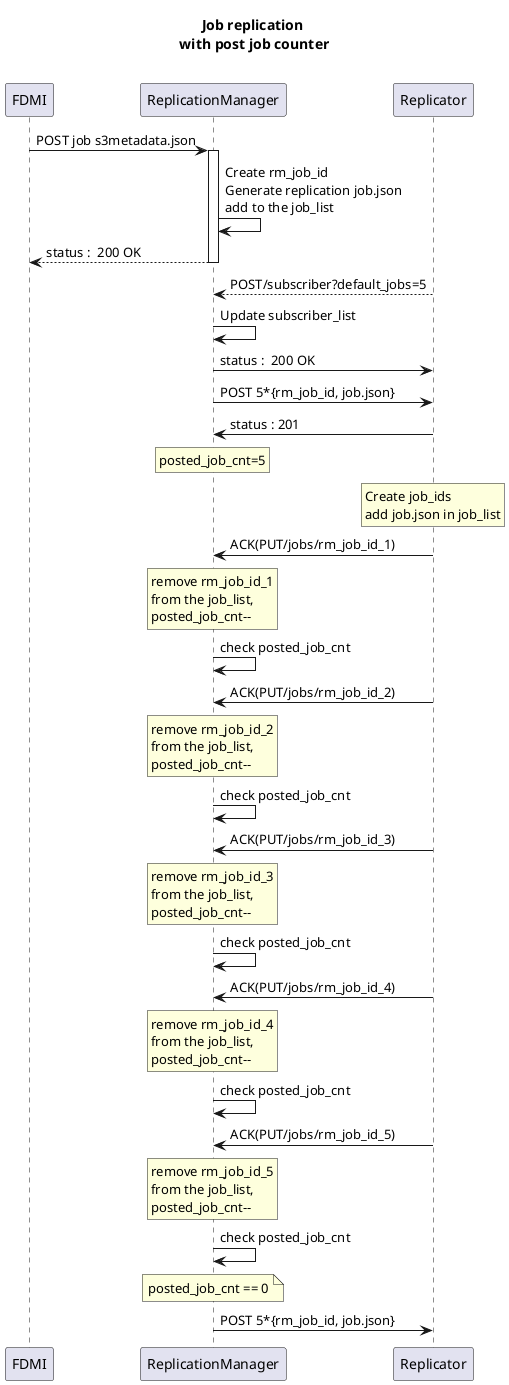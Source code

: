@startuml

title Job replication \nwith post job counter\n

FDMI -> ReplicationManager: POST job s3metadata.json
activate ReplicationManager
ReplicationManager -> ReplicationManager : Create rm_job_id\nGenerate replication job.json\nadd to the job_list
return status :  200 OK

ReplicationManager <-- Replicator: POST/subscriber?default_jobs=5
ReplicationManager -> ReplicationManager : Update subscriber_list
ReplicationManager -> Replicator: status :  200 OK

ReplicationManager -> Replicator: POST 5*{rm_job_id, job.json}
Replicator -> ReplicationManager: status : 201

rnote over ReplicationManager: posted_job_cnt=5

rnote over Replicator: Create job_ids\nadd job.json in job_list

Replicator -> ReplicationManager: ACK(PUT/jobs/rm_job_id_1)
rnote over ReplicationManager: remove rm_job_id_1\nfrom the job_list,\nposted_job_cnt--

ReplicationManager -> ReplicationManager: check posted_job_cnt

Replicator -> ReplicationManager: ACK(PUT/jobs/rm_job_id_2)
rnote over ReplicationManager: remove rm_job_id_2\nfrom the job_list,\nposted_job_cnt--

ReplicationManager -> ReplicationManager: check posted_job_cnt

Replicator -> ReplicationManager: ACK(PUT/jobs/rm_job_id_3)
rnote over ReplicationManager: remove rm_job_id_3\nfrom the job_list,\nposted_job_cnt--

ReplicationManager -> ReplicationManager: check posted_job_cnt

Replicator -> ReplicationManager: ACK(PUT/jobs/rm_job_id_4)
rnote over ReplicationManager: remove rm_job_id_4\nfrom the job_list,\nposted_job_cnt--

ReplicationManager -> ReplicationManager: check posted_job_cnt

Replicator -> ReplicationManager: ACK(PUT/jobs/rm_job_id_5)
rnote over ReplicationManager: remove rm_job_id_5\nfrom the job_list,\nposted_job_cnt--

ReplicationManager -> ReplicationManager: check posted_job_cnt
note over ReplicationManager: posted_job_cnt == 0

ReplicationManager -> Replicator: POST 5*{rm_job_id, job.json}

@enduml
